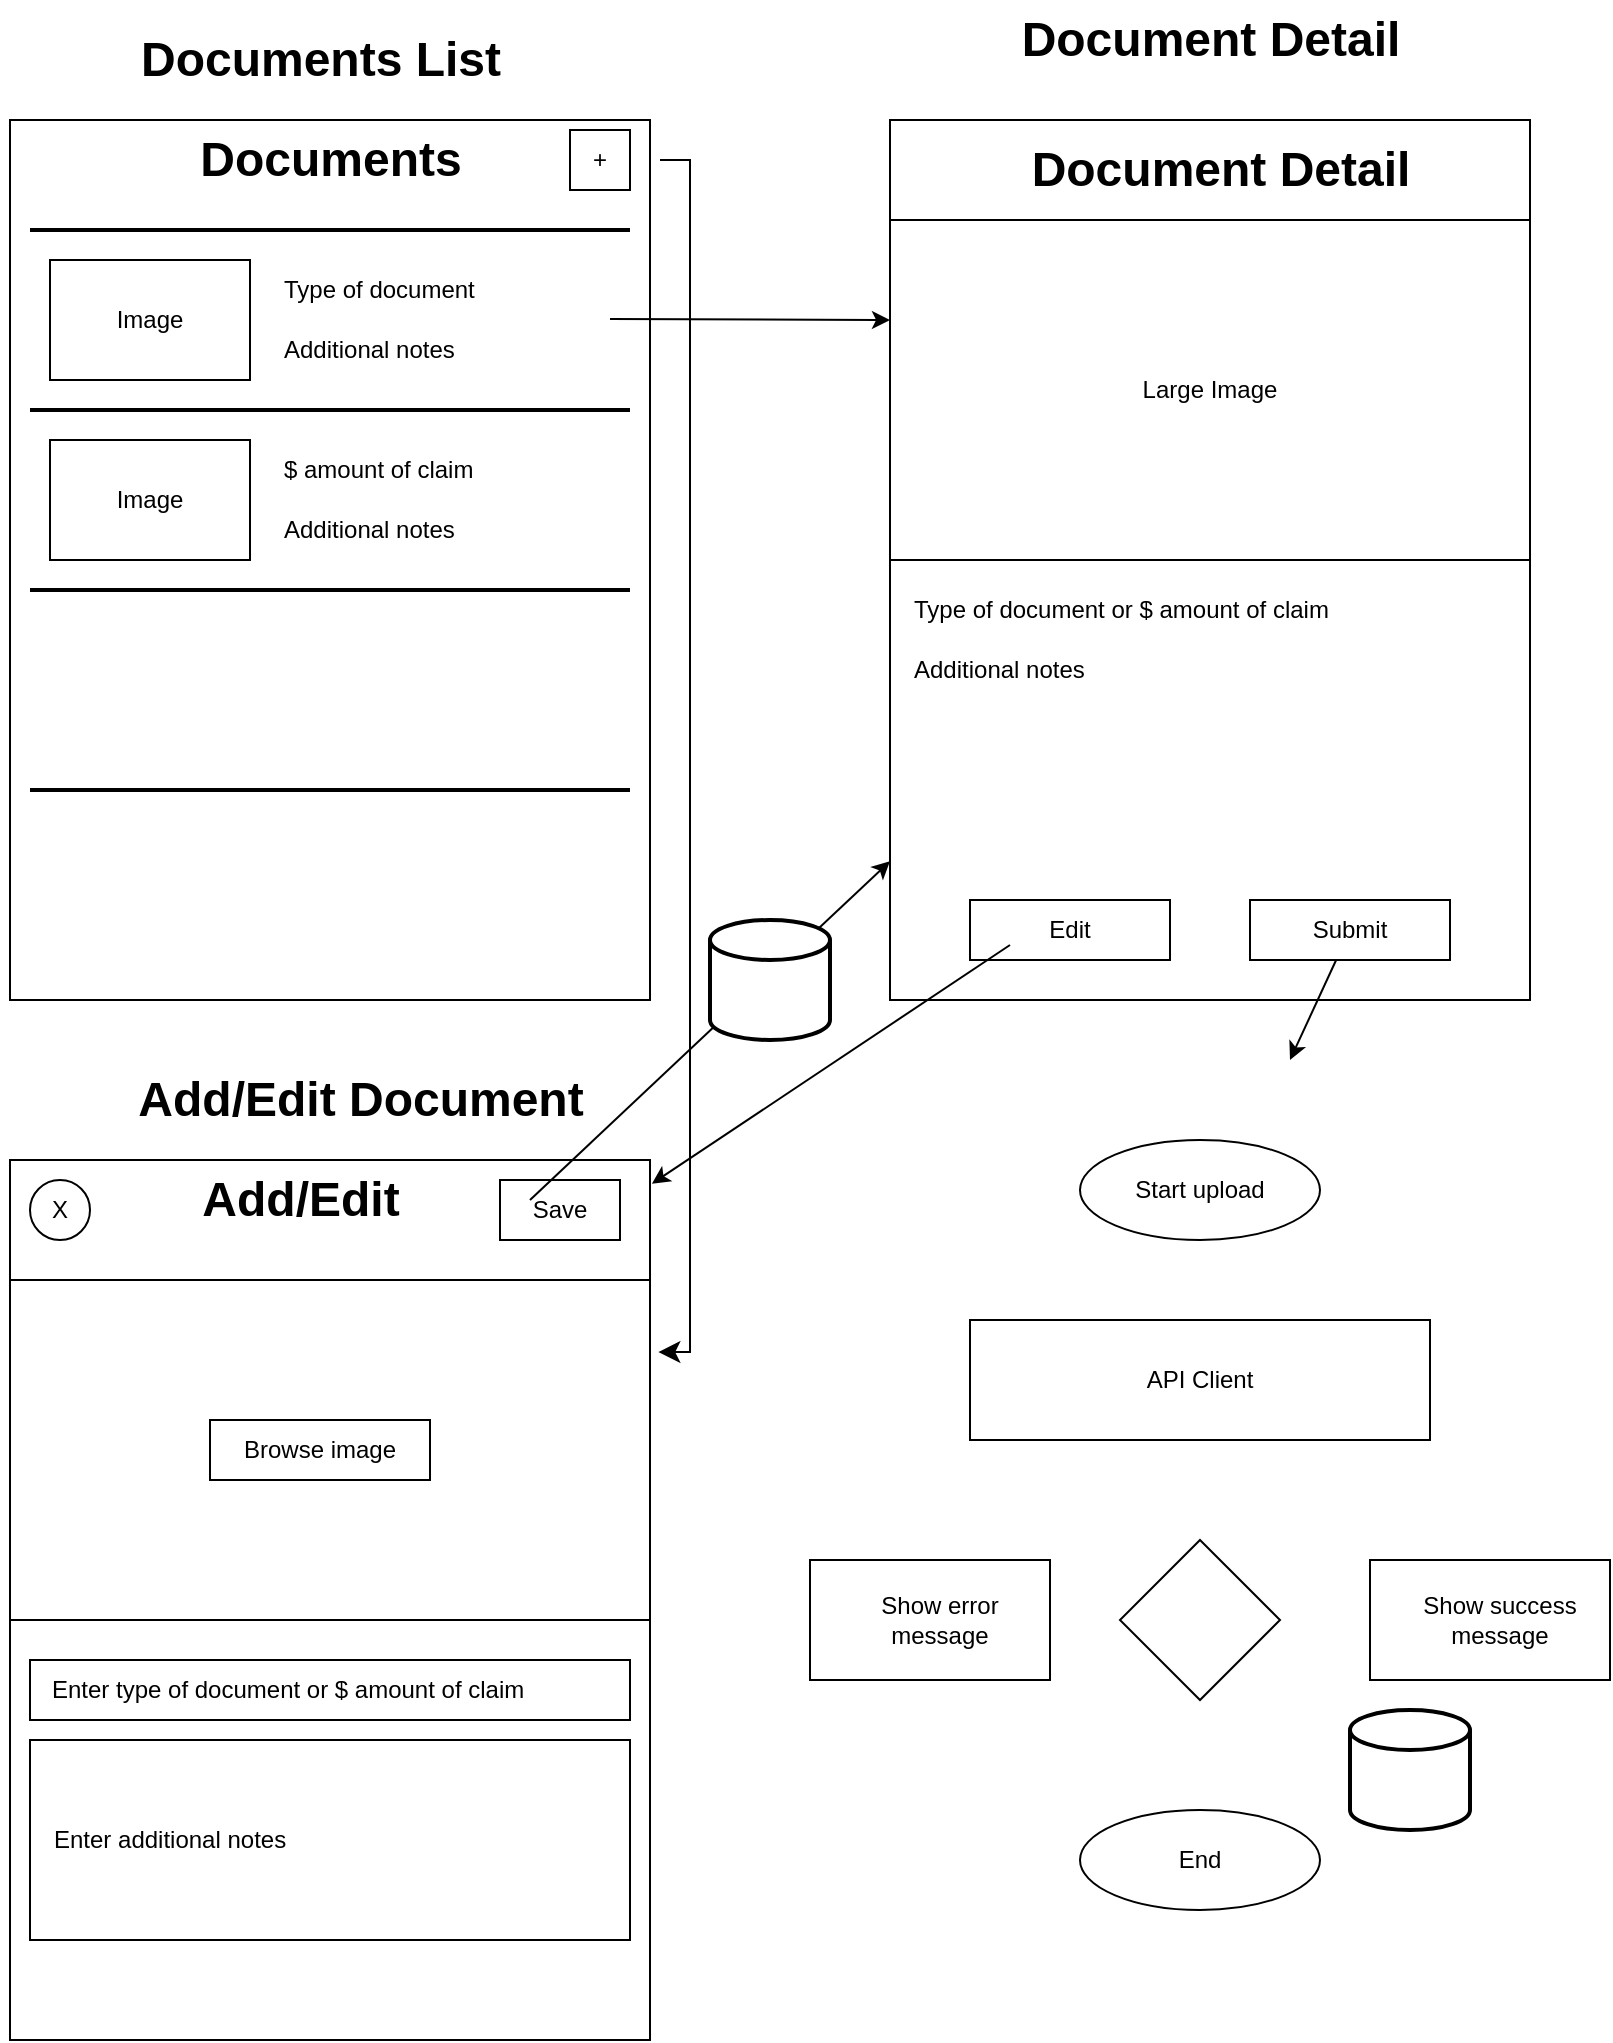 <mxfile version="21.1.7" type="github">
  <diagram name="Page-1" id="rwWXIa1V0GOEBrqRVaI-">
    <mxGraphModel dx="2714" dy="970" grid="1" gridSize="10" guides="1" tooltips="1" connect="1" arrows="1" fold="1" page="1" pageScale="1" pageWidth="850" pageHeight="1100" math="0" shadow="0">
      <root>
        <mxCell id="0" />
        <mxCell id="1" parent="0" />
        <mxCell id="ceVRnK8p8HnaXM6WS_Wv-2" value="" style="rounded=0;whiteSpace=wrap;html=1;" vertex="1" parent="1">
          <mxGeometry x="40" y="80" width="320" height="440" as="geometry" />
        </mxCell>
        <mxCell id="ceVRnK8p8HnaXM6WS_Wv-3" value="Documents List" style="text;strokeColor=none;fillColor=none;html=1;fontSize=24;fontStyle=1;verticalAlign=middle;align=center;" vertex="1" parent="1">
          <mxGeometry x="150" y="30" width="90" height="40" as="geometry" />
        </mxCell>
        <mxCell id="ceVRnK8p8HnaXM6WS_Wv-4" value="Documents" style="text;strokeColor=none;fillColor=none;html=1;fontSize=24;fontStyle=1;verticalAlign=middle;align=center;" vertex="1" parent="1">
          <mxGeometry x="150" y="80" width="100" height="40" as="geometry" />
        </mxCell>
        <mxCell id="ceVRnK8p8HnaXM6WS_Wv-5" value="" style="verticalLabelPosition=bottom;verticalAlign=top;html=1;shape=mxgraph.basic.rect;fillColor2=none;strokeWidth=1;size=5;indent=5;" vertex="1" parent="1">
          <mxGeometry x="320" y="85" width="30" height="30" as="geometry" />
        </mxCell>
        <mxCell id="ceVRnK8p8HnaXM6WS_Wv-6" value="+" style="text;strokeColor=none;align=center;fillColor=none;html=1;verticalAlign=middle;whiteSpace=wrap;rounded=0;" vertex="1" parent="1">
          <mxGeometry x="305" y="85" width="60" height="30" as="geometry" />
        </mxCell>
        <mxCell id="ceVRnK8p8HnaXM6WS_Wv-7" value="" style="rounded=0;whiteSpace=wrap;html=1;" vertex="1" parent="1">
          <mxGeometry x="60" y="150" width="100" height="60" as="geometry" />
        </mxCell>
        <mxCell id="ceVRnK8p8HnaXM6WS_Wv-11" value="Image" style="text;strokeColor=none;align=center;fillColor=none;html=1;verticalAlign=middle;whiteSpace=wrap;rounded=0;" vertex="1" parent="1">
          <mxGeometry x="80" y="165" width="60" height="30" as="geometry" />
        </mxCell>
        <mxCell id="ceVRnK8p8HnaXM6WS_Wv-12" value="Type of document" style="text;strokeColor=none;align=left;fillColor=none;html=1;verticalAlign=middle;whiteSpace=wrap;rounded=0;" vertex="1" parent="1">
          <mxGeometry x="175" y="150" width="130" height="30" as="geometry" />
        </mxCell>
        <mxCell id="ceVRnK8p8HnaXM6WS_Wv-13" value="Additional notes" style="text;strokeColor=none;align=left;fillColor=none;html=1;verticalAlign=middle;whiteSpace=wrap;rounded=0;" vertex="1" parent="1">
          <mxGeometry x="175" y="180" width="110" height="30" as="geometry" />
        </mxCell>
        <mxCell id="ceVRnK8p8HnaXM6WS_Wv-14" value="" style="line;strokeWidth=2;html=1;" vertex="1" parent="1">
          <mxGeometry x="50" y="130" width="300" height="10" as="geometry" />
        </mxCell>
        <mxCell id="ceVRnK8p8HnaXM6WS_Wv-15" value="" style="line;strokeWidth=2;html=1;" vertex="1" parent="1">
          <mxGeometry x="50" y="220" width="300" height="10" as="geometry" />
        </mxCell>
        <mxCell id="ceVRnK8p8HnaXM6WS_Wv-16" value="" style="rounded=0;whiteSpace=wrap;html=1;" vertex="1" parent="1">
          <mxGeometry x="60" y="240" width="100" height="60" as="geometry" />
        </mxCell>
        <mxCell id="ceVRnK8p8HnaXM6WS_Wv-18" value="$ amount of claim&lt;br&gt;" style="text;strokeColor=none;align=left;fillColor=none;html=1;verticalAlign=middle;whiteSpace=wrap;rounded=0;" vertex="1" parent="1">
          <mxGeometry x="175" y="240" width="165" height="30" as="geometry" />
        </mxCell>
        <mxCell id="ceVRnK8p8HnaXM6WS_Wv-19" value="Additional notes" style="text;strokeColor=none;align=left;fillColor=none;html=1;verticalAlign=middle;whiteSpace=wrap;rounded=0;" vertex="1" parent="1">
          <mxGeometry x="175" y="270" width="110" height="30" as="geometry" />
        </mxCell>
        <mxCell id="ceVRnK8p8HnaXM6WS_Wv-20" value="" style="line;strokeWidth=2;html=1;" vertex="1" parent="1">
          <mxGeometry x="50" y="310" width="300" height="10" as="geometry" />
        </mxCell>
        <mxCell id="ceVRnK8p8HnaXM6WS_Wv-21" value="" style="line;strokeWidth=2;html=1;" vertex="1" parent="1">
          <mxGeometry x="50" y="410" width="300" height="10" as="geometry" />
        </mxCell>
        <mxCell id="ceVRnK8p8HnaXM6WS_Wv-22" value="Image" style="text;strokeColor=none;align=center;fillColor=none;html=1;verticalAlign=middle;whiteSpace=wrap;rounded=0;" vertex="1" parent="1">
          <mxGeometry x="80" y="255" width="60" height="30" as="geometry" />
        </mxCell>
        <mxCell id="ceVRnK8p8HnaXM6WS_Wv-23" value="" style="rounded=0;whiteSpace=wrap;html=1;" vertex="1" parent="1">
          <mxGeometry x="480" y="80" width="320" height="440" as="geometry" />
        </mxCell>
        <mxCell id="ceVRnK8p8HnaXM6WS_Wv-26" value="Document Detail" style="text;strokeColor=none;fillColor=none;html=1;fontSize=24;fontStyle=1;verticalAlign=middle;align=center;" vertex="1" parent="1">
          <mxGeometry x="505" y="20" width="270" height="40" as="geometry" />
        </mxCell>
        <mxCell id="ceVRnK8p8HnaXM6WS_Wv-27" value="Document Detail" style="text;strokeColor=none;fillColor=none;html=1;fontSize=24;fontStyle=1;verticalAlign=middle;align=center;" vertex="1" parent="1">
          <mxGeometry x="510" y="85" width="270" height="40" as="geometry" />
        </mxCell>
        <mxCell id="ceVRnK8p8HnaXM6WS_Wv-32" value="" style="endArrow=classic;html=1;rounded=0;" edge="1" parent="1">
          <mxGeometry relative="1" as="geometry">
            <mxPoint x="340" y="179.5" as="sourcePoint" />
            <mxPoint x="480" y="180" as="targetPoint" />
          </mxGeometry>
        </mxCell>
        <mxCell id="ceVRnK8p8HnaXM6WS_Wv-34" value="" style="verticalLabelPosition=bottom;verticalAlign=top;html=1;shape=mxgraph.basic.rect;fillColor2=none;strokeWidth=1;size=20;indent=5;" vertex="1" parent="1">
          <mxGeometry x="480" y="130" width="320" height="170" as="geometry" />
        </mxCell>
        <mxCell id="ceVRnK8p8HnaXM6WS_Wv-35" value="Large Image" style="text;strokeColor=none;align=center;fillColor=none;html=1;verticalAlign=middle;whiteSpace=wrap;rounded=0;" vertex="1" parent="1">
          <mxGeometry x="545" y="200" width="190" height="30" as="geometry" />
        </mxCell>
        <mxCell id="ceVRnK8p8HnaXM6WS_Wv-36" value="Type of document or $ amount of claim" style="text;strokeColor=none;align=left;fillColor=none;html=1;verticalAlign=middle;whiteSpace=wrap;rounded=0;" vertex="1" parent="1">
          <mxGeometry x="490" y="310" width="290" height="30" as="geometry" />
        </mxCell>
        <mxCell id="ceVRnK8p8HnaXM6WS_Wv-37" value="Additional notes" style="text;strokeColor=none;align=left;fillColor=none;html=1;verticalAlign=middle;whiteSpace=wrap;rounded=0;" vertex="1" parent="1">
          <mxGeometry x="490" y="340" width="110" height="30" as="geometry" />
        </mxCell>
        <mxCell id="ceVRnK8p8HnaXM6WS_Wv-38" value="" style="rounded=0;whiteSpace=wrap;html=1;" vertex="1" parent="1">
          <mxGeometry x="520" y="470" width="100" height="30" as="geometry" />
        </mxCell>
        <mxCell id="ceVRnK8p8HnaXM6WS_Wv-39" value="Edit" style="text;strokeColor=none;align=center;fillColor=none;html=1;verticalAlign=middle;whiteSpace=wrap;rounded=0;" vertex="1" parent="1">
          <mxGeometry x="540" y="470" width="60" height="30" as="geometry" />
        </mxCell>
        <mxCell id="ceVRnK8p8HnaXM6WS_Wv-40" value="" style="rounded=0;whiteSpace=wrap;html=1;" vertex="1" parent="1">
          <mxGeometry x="660" y="470" width="100" height="30" as="geometry" />
        </mxCell>
        <mxCell id="ceVRnK8p8HnaXM6WS_Wv-41" value="Submit" style="text;strokeColor=none;align=center;fillColor=none;html=1;verticalAlign=middle;whiteSpace=wrap;rounded=0;" vertex="1" parent="1">
          <mxGeometry x="680" y="470" width="60" height="30" as="geometry" />
        </mxCell>
        <mxCell id="ceVRnK8p8HnaXM6WS_Wv-42" value="" style="rounded=0;whiteSpace=wrap;html=1;" vertex="1" parent="1">
          <mxGeometry x="40" y="600" width="320" height="440" as="geometry" />
        </mxCell>
        <mxCell id="ceVRnK8p8HnaXM6WS_Wv-44" value="Add/Edit Document" style="text;strokeColor=none;fillColor=none;html=1;fontSize=24;fontStyle=1;verticalAlign=middle;align=center;" vertex="1" parent="1">
          <mxGeometry x="170" y="550" width="90" height="40" as="geometry" />
        </mxCell>
        <mxCell id="ceVRnK8p8HnaXM6WS_Wv-47" value="" style="endArrow=classic;html=1;rounded=0;entryX=1.003;entryY=0.027;entryDx=0;entryDy=0;entryPerimeter=0;exitX=0;exitY=0.75;exitDx=0;exitDy=0;" edge="1" parent="1" source="ceVRnK8p8HnaXM6WS_Wv-39" target="ceVRnK8p8HnaXM6WS_Wv-42">
          <mxGeometry relative="1" as="geometry">
            <mxPoint x="370" y="280" as="sourcePoint" />
            <mxPoint x="470" y="280" as="targetPoint" />
            <Array as="points" />
          </mxGeometry>
        </mxCell>
        <mxCell id="ceVRnK8p8HnaXM6WS_Wv-49" value="" style="ellipse;whiteSpace=wrap;html=1;aspect=fixed;" vertex="1" parent="1">
          <mxGeometry x="50" y="610" width="30" height="30" as="geometry" />
        </mxCell>
        <mxCell id="ceVRnK8p8HnaXM6WS_Wv-52" value="Add/Edit&lt;br&gt;" style="text;strokeColor=none;fillColor=none;html=1;fontSize=24;fontStyle=1;verticalAlign=middle;align=center;" vertex="1" parent="1">
          <mxGeometry x="140" y="600" width="90" height="40" as="geometry" />
        </mxCell>
        <mxCell id="ceVRnK8p8HnaXM6WS_Wv-53" value="" style="rounded=0;whiteSpace=wrap;html=1;" vertex="1" parent="1">
          <mxGeometry x="285" y="610" width="60" height="30" as="geometry" />
        </mxCell>
        <mxCell id="ceVRnK8p8HnaXM6WS_Wv-54" value="Save" style="text;strokeColor=none;align=center;fillColor=none;html=1;verticalAlign=middle;whiteSpace=wrap;rounded=0;" vertex="1" parent="1">
          <mxGeometry x="285" y="610" width="60" height="30" as="geometry" />
        </mxCell>
        <mxCell id="ceVRnK8p8HnaXM6WS_Wv-55" value="" style="verticalLabelPosition=bottom;verticalAlign=top;html=1;shape=mxgraph.basic.rect;fillColor2=none;strokeWidth=1;size=20;indent=5;" vertex="1" parent="1">
          <mxGeometry x="40" y="660" width="320" height="170" as="geometry" />
        </mxCell>
        <mxCell id="ceVRnK8p8HnaXM6WS_Wv-56" value="Browse Image" style="text;strokeColor=none;align=center;fillColor=none;html=1;verticalAlign=middle;whiteSpace=wrap;rounded=0;" vertex="1" parent="1">
          <mxGeometry x="105" y="730" width="190" height="30" as="geometry" />
        </mxCell>
        <mxCell id="ceVRnK8p8HnaXM6WS_Wv-58" value="" style="rounded=0;whiteSpace=wrap;html=1;" vertex="1" parent="1">
          <mxGeometry x="50" y="850" width="300" height="30" as="geometry" />
        </mxCell>
        <mxCell id="ceVRnK8p8HnaXM6WS_Wv-59" value="Enter type of document or $ amount of claim" style="text;strokeColor=none;align=left;fillColor=none;html=1;verticalAlign=middle;whiteSpace=wrap;rounded=0;" vertex="1" parent="1">
          <mxGeometry x="59" y="850" width="290" height="30" as="geometry" />
        </mxCell>
        <mxCell id="ceVRnK8p8HnaXM6WS_Wv-60" value="Enter type of document or $ amount of claim" style="text;strokeColor=none;align=left;fillColor=none;html=1;verticalAlign=middle;whiteSpace=wrap;rounded=0;" vertex="1" parent="1">
          <mxGeometry x="50" y="890" width="290" height="80" as="geometry" />
        </mxCell>
        <mxCell id="ceVRnK8p8HnaXM6WS_Wv-62" value="" style="rounded=0;whiteSpace=wrap;html=1;" vertex="1" parent="1">
          <mxGeometry x="50" y="890" width="300" height="100" as="geometry" />
        </mxCell>
        <mxCell id="ceVRnK8p8HnaXM6WS_Wv-63" value="Enter additional notes&lt;br&gt;" style="text;strokeColor=none;align=left;fillColor=none;html=1;verticalAlign=middle;whiteSpace=wrap;rounded=0;" vertex="1" parent="1">
          <mxGeometry x="60" y="925" width="290" height="30" as="geometry" />
        </mxCell>
        <mxCell id="ceVRnK8p8HnaXM6WS_Wv-64" value="X" style="text;strokeColor=none;align=center;fillColor=none;html=1;verticalAlign=middle;whiteSpace=wrap;rounded=0;" vertex="1" parent="1">
          <mxGeometry x="35" y="610" width="60" height="30" as="geometry" />
        </mxCell>
        <mxCell id="ceVRnK8p8HnaXM6WS_Wv-65" value="" style="endArrow=classic;html=1;rounded=0;exitX=0.25;exitY=0.333;exitDx=0;exitDy=0;exitPerimeter=0;" edge="1" parent="1" source="ceVRnK8p8HnaXM6WS_Wv-54" target="ceVRnK8p8HnaXM6WS_Wv-23">
          <mxGeometry width="50" height="50" relative="1" as="geometry">
            <mxPoint x="400" y="600" as="sourcePoint" />
            <mxPoint x="450" y="550" as="targetPoint" />
          </mxGeometry>
        </mxCell>
        <mxCell id="ceVRnK8p8HnaXM6WS_Wv-66" value="" style="strokeWidth=2;html=1;shape=mxgraph.flowchart.database;whiteSpace=wrap;" vertex="1" parent="1">
          <mxGeometry x="390" y="480" width="60" height="60" as="geometry" />
        </mxCell>
        <mxCell id="ceVRnK8p8HnaXM6WS_Wv-67" value="" style="rounded=0;whiteSpace=wrap;html=1;" vertex="1" parent="1">
          <mxGeometry x="140" y="730" width="110" height="30" as="geometry" />
        </mxCell>
        <mxCell id="ceVRnK8p8HnaXM6WS_Wv-68" value="Browse image" style="text;strokeColor=none;align=center;fillColor=none;html=1;verticalAlign=middle;whiteSpace=wrap;rounded=0;" vertex="1" parent="1">
          <mxGeometry x="155" y="730" width="80" height="30" as="geometry" />
        </mxCell>
        <mxCell id="ceVRnK8p8HnaXM6WS_Wv-71" value="" style="ellipse;whiteSpace=wrap;html=1;" vertex="1" parent="1">
          <mxGeometry x="575" y="590" width="120" height="50" as="geometry" />
        </mxCell>
        <mxCell id="ceVRnK8p8HnaXM6WS_Wv-72" value="Start upload&lt;br&gt;" style="text;strokeColor=none;align=center;fillColor=none;html=1;verticalAlign=middle;whiteSpace=wrap;rounded=0;" vertex="1" parent="1">
          <mxGeometry x="595" y="600" width="80" height="30" as="geometry" />
        </mxCell>
        <mxCell id="ceVRnK8p8HnaXM6WS_Wv-73" value="" style="rounded=0;whiteSpace=wrap;html=1;" vertex="1" parent="1">
          <mxGeometry x="520" y="680" width="230" height="60" as="geometry" />
        </mxCell>
        <mxCell id="ceVRnK8p8HnaXM6WS_Wv-74" value="" style="rhombus;whiteSpace=wrap;html=1;" vertex="1" parent="1">
          <mxGeometry x="595" y="790" width="80" height="80" as="geometry" />
        </mxCell>
        <mxCell id="ceVRnK8p8HnaXM6WS_Wv-75" value="" style="edgeStyle=elbowEdgeStyle;elbow=horizontal;endArrow=classic;html=1;curved=0;rounded=0;endSize=8;startSize=8;entryX=1.013;entryY=0.212;entryDx=0;entryDy=0;entryPerimeter=0;" edge="1" parent="1" source="ceVRnK8p8HnaXM6WS_Wv-6" target="ceVRnK8p8HnaXM6WS_Wv-55">
          <mxGeometry width="50" height="50" relative="1" as="geometry">
            <mxPoint x="420" y="330" as="sourcePoint" />
            <mxPoint x="450" y="500" as="targetPoint" />
            <Array as="points">
              <mxPoint x="380" y="300" />
            </Array>
          </mxGeometry>
        </mxCell>
        <mxCell id="ceVRnK8p8HnaXM6WS_Wv-78" value="" style="ellipse;whiteSpace=wrap;html=1;" vertex="1" parent="1">
          <mxGeometry x="575" y="925" width="120" height="50" as="geometry" />
        </mxCell>
        <mxCell id="ceVRnK8p8HnaXM6WS_Wv-79" value="End" style="text;strokeColor=none;align=center;fillColor=none;html=1;verticalAlign=middle;whiteSpace=wrap;rounded=0;" vertex="1" parent="1">
          <mxGeometry x="595" y="935" width="80" height="30" as="geometry" />
        </mxCell>
        <mxCell id="ceVRnK8p8HnaXM6WS_Wv-81" value="" style="rounded=0;whiteSpace=wrap;html=1;" vertex="1" parent="1">
          <mxGeometry x="720" y="800" width="120" height="60" as="geometry" />
        </mxCell>
        <mxCell id="ceVRnK8p8HnaXM6WS_Wv-82" value="" style="rounded=0;whiteSpace=wrap;html=1;" vertex="1" parent="1">
          <mxGeometry x="440" y="800" width="120" height="60" as="geometry" />
        </mxCell>
        <mxCell id="ceVRnK8p8HnaXM6WS_Wv-83" value="API Client&lt;br&gt;" style="text;strokeColor=none;align=center;fillColor=none;html=1;verticalAlign=middle;whiteSpace=wrap;rounded=0;" vertex="1" parent="1">
          <mxGeometry x="605" y="695" width="60" height="30" as="geometry" />
        </mxCell>
        <mxCell id="ceVRnK8p8HnaXM6WS_Wv-84" value="Show error message" style="text;strokeColor=none;align=center;fillColor=none;html=1;verticalAlign=middle;whiteSpace=wrap;rounded=0;" vertex="1" parent="1">
          <mxGeometry x="450" y="815" width="110" height="30" as="geometry" />
        </mxCell>
        <mxCell id="ceVRnK8p8HnaXM6WS_Wv-85" value="Show success message" style="text;strokeColor=none;align=center;fillColor=none;html=1;verticalAlign=middle;whiteSpace=wrap;rounded=0;" vertex="1" parent="1">
          <mxGeometry x="730" y="815" width="110" height="30" as="geometry" />
        </mxCell>
        <mxCell id="ceVRnK8p8HnaXM6WS_Wv-86" value="" style="strokeWidth=2;html=1;shape=mxgraph.flowchart.database;whiteSpace=wrap;" vertex="1" parent="1">
          <mxGeometry x="710" y="875" width="60" height="60" as="geometry" />
        </mxCell>
        <mxCell id="ceVRnK8p8HnaXM6WS_Wv-87" value="" style="endArrow=classic;html=1;rounded=0;" edge="1" parent="1" source="ceVRnK8p8HnaXM6WS_Wv-41">
          <mxGeometry width="50" height="50" relative="1" as="geometry">
            <mxPoint x="400" y="810" as="sourcePoint" />
            <mxPoint x="680" y="550" as="targetPoint" />
          </mxGeometry>
        </mxCell>
      </root>
    </mxGraphModel>
  </diagram>
</mxfile>
